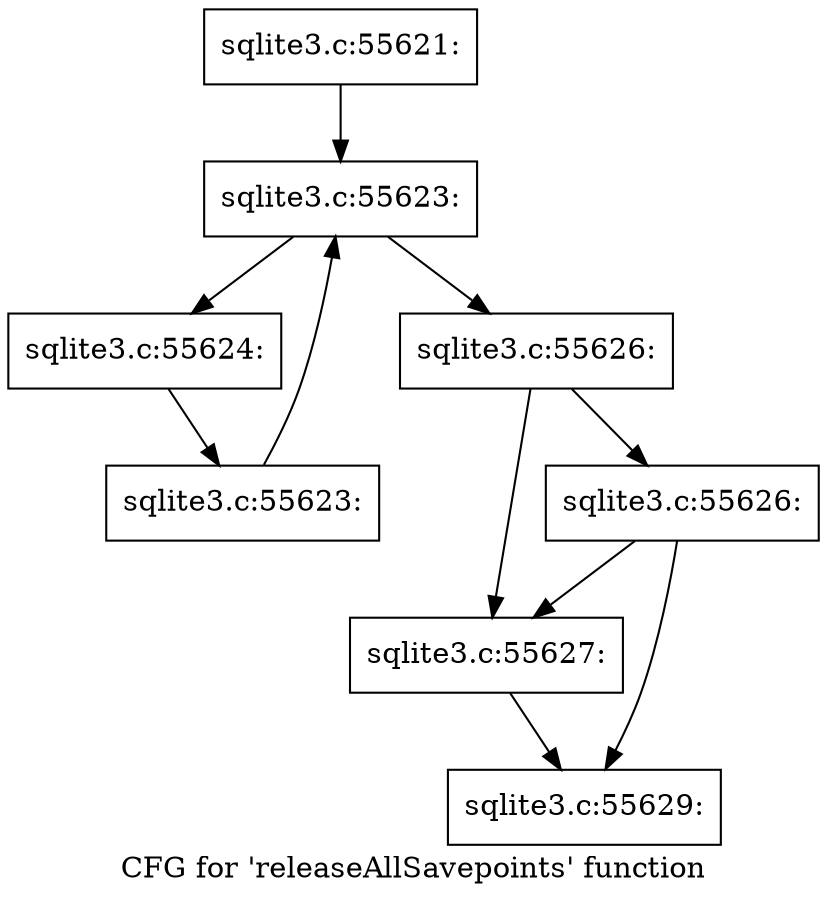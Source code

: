 digraph "CFG for 'releaseAllSavepoints' function" {
	label="CFG for 'releaseAllSavepoints' function";

	Node0x55c0f75c0670 [shape=record,label="{sqlite3.c:55621:}"];
	Node0x55c0f75c0670 -> Node0x55c0f75c0c00;
	Node0x55c0f75c0c00 [shape=record,label="{sqlite3.c:55623:}"];
	Node0x55c0f75c0c00 -> Node0x55c0f75d0ff0;
	Node0x55c0f75c0c00 -> Node0x55c0f75bff50;
	Node0x55c0f75d0ff0 [shape=record,label="{sqlite3.c:55624:}"];
	Node0x55c0f75d0ff0 -> Node0x55c0f75d0f60;
	Node0x55c0f75d0f60 [shape=record,label="{sqlite3.c:55623:}"];
	Node0x55c0f75d0f60 -> Node0x55c0f75c0c00;
	Node0x55c0f75bff50 [shape=record,label="{sqlite3.c:55626:}"];
	Node0x55c0f75bff50 -> Node0x55c0f75d1fa0;
	Node0x55c0f75bff50 -> Node0x55c0f75d1f00;
	Node0x55c0f75d1fa0 [shape=record,label="{sqlite3.c:55626:}"];
	Node0x55c0f75d1fa0 -> Node0x55c0f75d1f00;
	Node0x55c0f75d1fa0 -> Node0x55c0f75d1f50;
	Node0x55c0f75d1f00 [shape=record,label="{sqlite3.c:55627:}"];
	Node0x55c0f75d1f00 -> Node0x55c0f75d1f50;
	Node0x55c0f75d1f50 [shape=record,label="{sqlite3.c:55629:}"];
}
